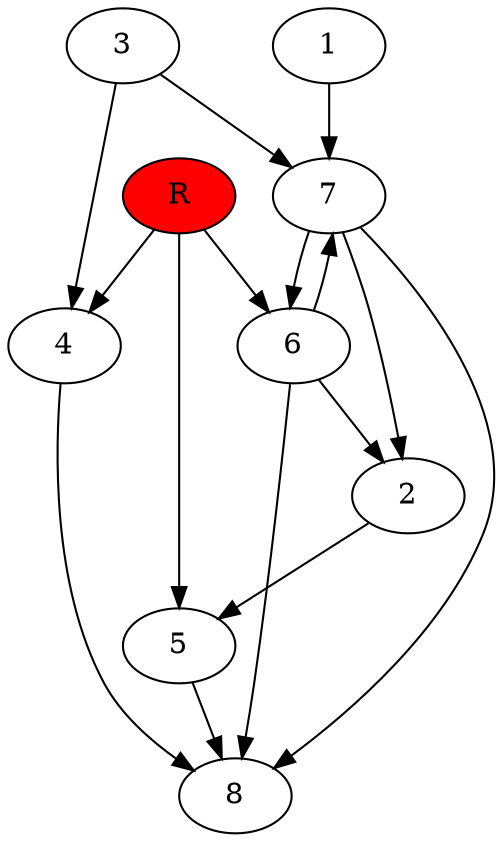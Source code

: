 digraph prb24624 {
	1
	2
	3
	4
	5
	6
	7
	8
	R [fillcolor="#ff0000" style=filled]
	1 -> 7
	2 -> 5
	3 -> 4
	3 -> 7
	4 -> 8
	5 -> 8
	6 -> 2
	6 -> 7
	6 -> 8
	7 -> 2
	7 -> 6
	7 -> 8
	R -> 4
	R -> 5
	R -> 6
}
